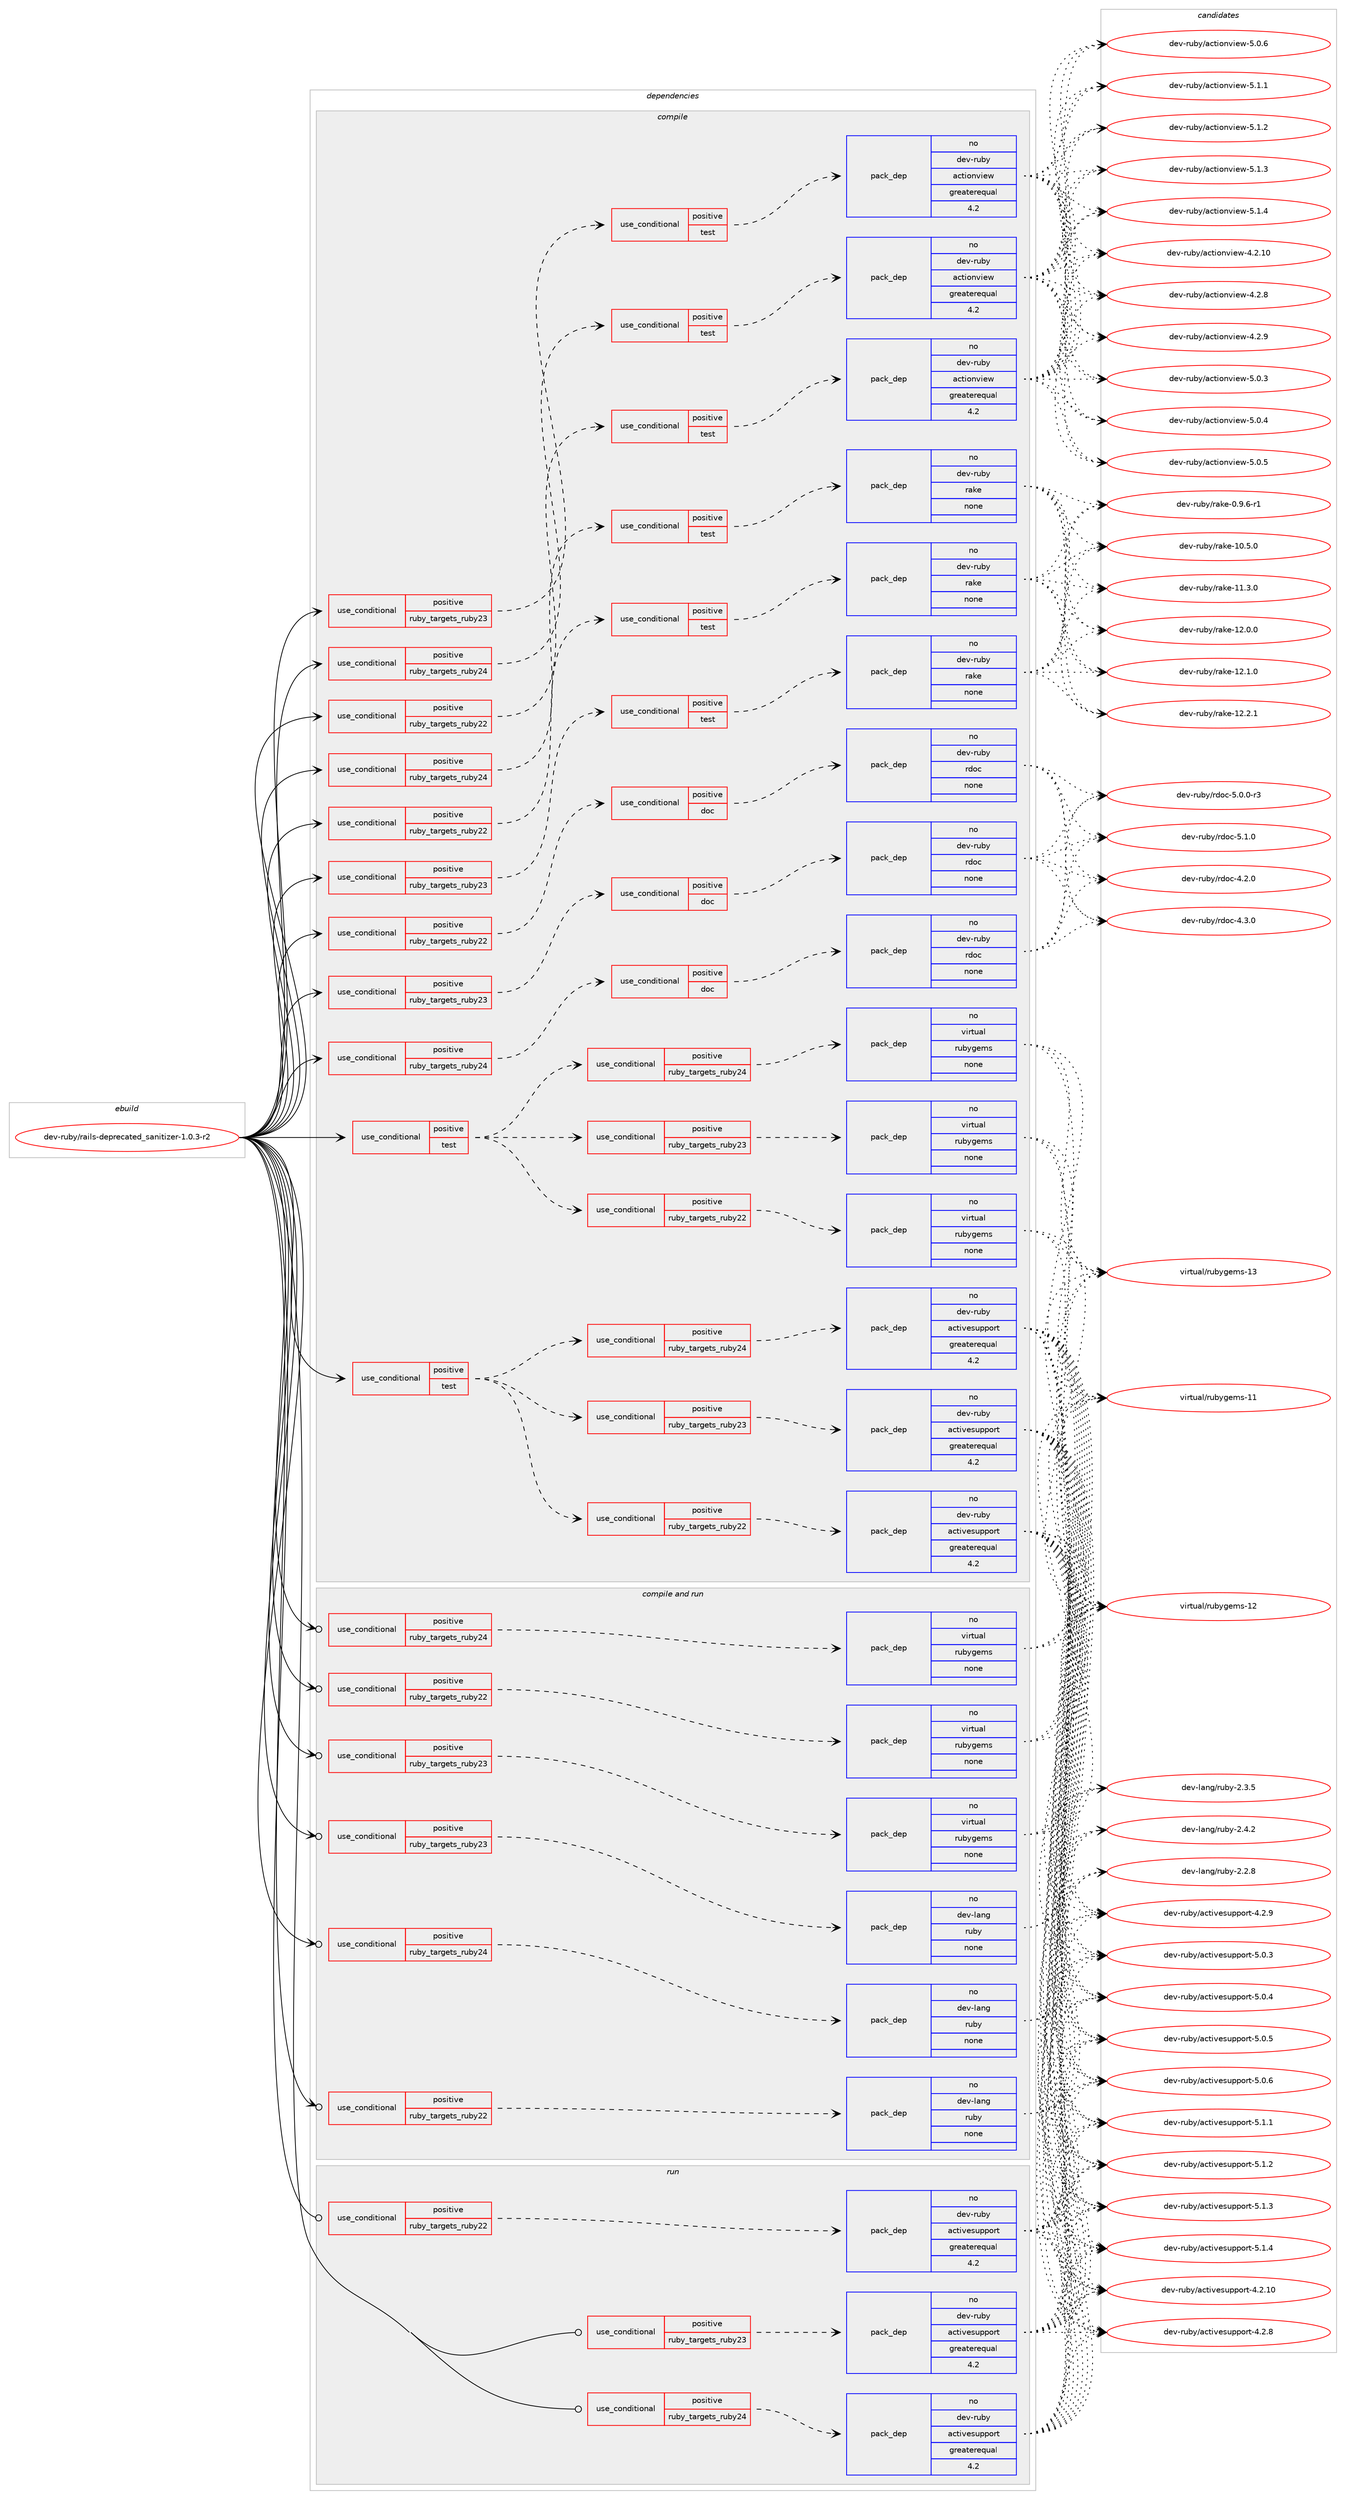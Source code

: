 digraph prolog {

# *************
# Graph options
# *************

newrank=true;
concentrate=true;
compound=true;
graph [rankdir=LR,fontname=Helvetica,fontsize=10,ranksep=1.5];#, ranksep=2.5, nodesep=0.2];
edge  [arrowhead=vee];
node  [fontname=Helvetica,fontsize=10];

# **********
# The ebuild
# **********

subgraph cluster_leftcol {
color=gray;
rank=same;
label=<<i>ebuild</i>>;
id [label="dev-ruby/rails-deprecated_sanitizer-1.0.3-r2", color=red, width=4, href="../dev-ruby/rails-deprecated_sanitizer-1.0.3-r2.svg"];
}

# ****************
# The dependencies
# ****************

subgraph cluster_midcol {
color=gray;
label=<<i>dependencies</i>>;
subgraph cluster_compile {
fillcolor="#eeeeee";
style=filled;
label=<<i>compile</i>>;
subgraph cond66696 {
dependency257841 [label=<<TABLE BORDER="0" CELLBORDER="1" CELLSPACING="0" CELLPADDING="4"><TR><TD ROWSPAN="3" CELLPADDING="10">use_conditional</TD></TR><TR><TD>positive</TD></TR><TR><TD>ruby_targets_ruby22</TD></TR></TABLE>>, shape=none, color=red];
subgraph cond66697 {
dependency257842 [label=<<TABLE BORDER="0" CELLBORDER="1" CELLSPACING="0" CELLPADDING="4"><TR><TD ROWSPAN="3" CELLPADDING="10">use_conditional</TD></TR><TR><TD>positive</TD></TR><TR><TD>doc</TD></TR></TABLE>>, shape=none, color=red];
subgraph pack187031 {
dependency257843 [label=<<TABLE BORDER="0" CELLBORDER="1" CELLSPACING="0" CELLPADDING="4" WIDTH="220"><TR><TD ROWSPAN="6" CELLPADDING="30">pack_dep</TD></TR><TR><TD WIDTH="110">no</TD></TR><TR><TD>dev-ruby</TD></TR><TR><TD>rdoc</TD></TR><TR><TD>none</TD></TR><TR><TD></TD></TR></TABLE>>, shape=none, color=blue];
}
dependency257842:e -> dependency257843:w [weight=20,style="dashed",arrowhead="vee"];
}
dependency257841:e -> dependency257842:w [weight=20,style="dashed",arrowhead="vee"];
}
id:e -> dependency257841:w [weight=20,style="solid",arrowhead="vee"];
subgraph cond66698 {
dependency257844 [label=<<TABLE BORDER="0" CELLBORDER="1" CELLSPACING="0" CELLPADDING="4"><TR><TD ROWSPAN="3" CELLPADDING="10">use_conditional</TD></TR><TR><TD>positive</TD></TR><TR><TD>ruby_targets_ruby22</TD></TR></TABLE>>, shape=none, color=red];
subgraph cond66699 {
dependency257845 [label=<<TABLE BORDER="0" CELLBORDER="1" CELLSPACING="0" CELLPADDING="4"><TR><TD ROWSPAN="3" CELLPADDING="10">use_conditional</TD></TR><TR><TD>positive</TD></TR><TR><TD>test</TD></TR></TABLE>>, shape=none, color=red];
subgraph pack187032 {
dependency257846 [label=<<TABLE BORDER="0" CELLBORDER="1" CELLSPACING="0" CELLPADDING="4" WIDTH="220"><TR><TD ROWSPAN="6" CELLPADDING="30">pack_dep</TD></TR><TR><TD WIDTH="110">no</TD></TR><TR><TD>dev-ruby</TD></TR><TR><TD>actionview</TD></TR><TR><TD>greaterequal</TD></TR><TR><TD>4.2</TD></TR></TABLE>>, shape=none, color=blue];
}
dependency257845:e -> dependency257846:w [weight=20,style="dashed",arrowhead="vee"];
}
dependency257844:e -> dependency257845:w [weight=20,style="dashed",arrowhead="vee"];
}
id:e -> dependency257844:w [weight=20,style="solid",arrowhead="vee"];
subgraph cond66700 {
dependency257847 [label=<<TABLE BORDER="0" CELLBORDER="1" CELLSPACING="0" CELLPADDING="4"><TR><TD ROWSPAN="3" CELLPADDING="10">use_conditional</TD></TR><TR><TD>positive</TD></TR><TR><TD>ruby_targets_ruby22</TD></TR></TABLE>>, shape=none, color=red];
subgraph cond66701 {
dependency257848 [label=<<TABLE BORDER="0" CELLBORDER="1" CELLSPACING="0" CELLPADDING="4"><TR><TD ROWSPAN="3" CELLPADDING="10">use_conditional</TD></TR><TR><TD>positive</TD></TR><TR><TD>test</TD></TR></TABLE>>, shape=none, color=red];
subgraph pack187033 {
dependency257849 [label=<<TABLE BORDER="0" CELLBORDER="1" CELLSPACING="0" CELLPADDING="4" WIDTH="220"><TR><TD ROWSPAN="6" CELLPADDING="30">pack_dep</TD></TR><TR><TD WIDTH="110">no</TD></TR><TR><TD>dev-ruby</TD></TR><TR><TD>rake</TD></TR><TR><TD>none</TD></TR><TR><TD></TD></TR></TABLE>>, shape=none, color=blue];
}
dependency257848:e -> dependency257849:w [weight=20,style="dashed",arrowhead="vee"];
}
dependency257847:e -> dependency257848:w [weight=20,style="dashed",arrowhead="vee"];
}
id:e -> dependency257847:w [weight=20,style="solid",arrowhead="vee"];
subgraph cond66702 {
dependency257850 [label=<<TABLE BORDER="0" CELLBORDER="1" CELLSPACING="0" CELLPADDING="4"><TR><TD ROWSPAN="3" CELLPADDING="10">use_conditional</TD></TR><TR><TD>positive</TD></TR><TR><TD>ruby_targets_ruby23</TD></TR></TABLE>>, shape=none, color=red];
subgraph cond66703 {
dependency257851 [label=<<TABLE BORDER="0" CELLBORDER="1" CELLSPACING="0" CELLPADDING="4"><TR><TD ROWSPAN="3" CELLPADDING="10">use_conditional</TD></TR><TR><TD>positive</TD></TR><TR><TD>doc</TD></TR></TABLE>>, shape=none, color=red];
subgraph pack187034 {
dependency257852 [label=<<TABLE BORDER="0" CELLBORDER="1" CELLSPACING="0" CELLPADDING="4" WIDTH="220"><TR><TD ROWSPAN="6" CELLPADDING="30">pack_dep</TD></TR><TR><TD WIDTH="110">no</TD></TR><TR><TD>dev-ruby</TD></TR><TR><TD>rdoc</TD></TR><TR><TD>none</TD></TR><TR><TD></TD></TR></TABLE>>, shape=none, color=blue];
}
dependency257851:e -> dependency257852:w [weight=20,style="dashed",arrowhead="vee"];
}
dependency257850:e -> dependency257851:w [weight=20,style="dashed",arrowhead="vee"];
}
id:e -> dependency257850:w [weight=20,style="solid",arrowhead="vee"];
subgraph cond66704 {
dependency257853 [label=<<TABLE BORDER="0" CELLBORDER="1" CELLSPACING="0" CELLPADDING="4"><TR><TD ROWSPAN="3" CELLPADDING="10">use_conditional</TD></TR><TR><TD>positive</TD></TR><TR><TD>ruby_targets_ruby23</TD></TR></TABLE>>, shape=none, color=red];
subgraph cond66705 {
dependency257854 [label=<<TABLE BORDER="0" CELLBORDER="1" CELLSPACING="0" CELLPADDING="4"><TR><TD ROWSPAN="3" CELLPADDING="10">use_conditional</TD></TR><TR><TD>positive</TD></TR><TR><TD>test</TD></TR></TABLE>>, shape=none, color=red];
subgraph pack187035 {
dependency257855 [label=<<TABLE BORDER="0" CELLBORDER="1" CELLSPACING="0" CELLPADDING="4" WIDTH="220"><TR><TD ROWSPAN="6" CELLPADDING="30">pack_dep</TD></TR><TR><TD WIDTH="110">no</TD></TR><TR><TD>dev-ruby</TD></TR><TR><TD>actionview</TD></TR><TR><TD>greaterequal</TD></TR><TR><TD>4.2</TD></TR></TABLE>>, shape=none, color=blue];
}
dependency257854:e -> dependency257855:w [weight=20,style="dashed",arrowhead="vee"];
}
dependency257853:e -> dependency257854:w [weight=20,style="dashed",arrowhead="vee"];
}
id:e -> dependency257853:w [weight=20,style="solid",arrowhead="vee"];
subgraph cond66706 {
dependency257856 [label=<<TABLE BORDER="0" CELLBORDER="1" CELLSPACING="0" CELLPADDING="4"><TR><TD ROWSPAN="3" CELLPADDING="10">use_conditional</TD></TR><TR><TD>positive</TD></TR><TR><TD>ruby_targets_ruby23</TD></TR></TABLE>>, shape=none, color=red];
subgraph cond66707 {
dependency257857 [label=<<TABLE BORDER="0" CELLBORDER="1" CELLSPACING="0" CELLPADDING="4"><TR><TD ROWSPAN="3" CELLPADDING="10">use_conditional</TD></TR><TR><TD>positive</TD></TR><TR><TD>test</TD></TR></TABLE>>, shape=none, color=red];
subgraph pack187036 {
dependency257858 [label=<<TABLE BORDER="0" CELLBORDER="1" CELLSPACING="0" CELLPADDING="4" WIDTH="220"><TR><TD ROWSPAN="6" CELLPADDING="30">pack_dep</TD></TR><TR><TD WIDTH="110">no</TD></TR><TR><TD>dev-ruby</TD></TR><TR><TD>rake</TD></TR><TR><TD>none</TD></TR><TR><TD></TD></TR></TABLE>>, shape=none, color=blue];
}
dependency257857:e -> dependency257858:w [weight=20,style="dashed",arrowhead="vee"];
}
dependency257856:e -> dependency257857:w [weight=20,style="dashed",arrowhead="vee"];
}
id:e -> dependency257856:w [weight=20,style="solid",arrowhead="vee"];
subgraph cond66708 {
dependency257859 [label=<<TABLE BORDER="0" CELLBORDER="1" CELLSPACING="0" CELLPADDING="4"><TR><TD ROWSPAN="3" CELLPADDING="10">use_conditional</TD></TR><TR><TD>positive</TD></TR><TR><TD>ruby_targets_ruby24</TD></TR></TABLE>>, shape=none, color=red];
subgraph cond66709 {
dependency257860 [label=<<TABLE BORDER="0" CELLBORDER="1" CELLSPACING="0" CELLPADDING="4"><TR><TD ROWSPAN="3" CELLPADDING="10">use_conditional</TD></TR><TR><TD>positive</TD></TR><TR><TD>doc</TD></TR></TABLE>>, shape=none, color=red];
subgraph pack187037 {
dependency257861 [label=<<TABLE BORDER="0" CELLBORDER="1" CELLSPACING="0" CELLPADDING="4" WIDTH="220"><TR><TD ROWSPAN="6" CELLPADDING="30">pack_dep</TD></TR><TR><TD WIDTH="110">no</TD></TR><TR><TD>dev-ruby</TD></TR><TR><TD>rdoc</TD></TR><TR><TD>none</TD></TR><TR><TD></TD></TR></TABLE>>, shape=none, color=blue];
}
dependency257860:e -> dependency257861:w [weight=20,style="dashed",arrowhead="vee"];
}
dependency257859:e -> dependency257860:w [weight=20,style="dashed",arrowhead="vee"];
}
id:e -> dependency257859:w [weight=20,style="solid",arrowhead="vee"];
subgraph cond66710 {
dependency257862 [label=<<TABLE BORDER="0" CELLBORDER="1" CELLSPACING="0" CELLPADDING="4"><TR><TD ROWSPAN="3" CELLPADDING="10">use_conditional</TD></TR><TR><TD>positive</TD></TR><TR><TD>ruby_targets_ruby24</TD></TR></TABLE>>, shape=none, color=red];
subgraph cond66711 {
dependency257863 [label=<<TABLE BORDER="0" CELLBORDER="1" CELLSPACING="0" CELLPADDING="4"><TR><TD ROWSPAN="3" CELLPADDING="10">use_conditional</TD></TR><TR><TD>positive</TD></TR><TR><TD>test</TD></TR></TABLE>>, shape=none, color=red];
subgraph pack187038 {
dependency257864 [label=<<TABLE BORDER="0" CELLBORDER="1" CELLSPACING="0" CELLPADDING="4" WIDTH="220"><TR><TD ROWSPAN="6" CELLPADDING="30">pack_dep</TD></TR><TR><TD WIDTH="110">no</TD></TR><TR><TD>dev-ruby</TD></TR><TR><TD>actionview</TD></TR><TR><TD>greaterequal</TD></TR><TR><TD>4.2</TD></TR></TABLE>>, shape=none, color=blue];
}
dependency257863:e -> dependency257864:w [weight=20,style="dashed",arrowhead="vee"];
}
dependency257862:e -> dependency257863:w [weight=20,style="dashed",arrowhead="vee"];
}
id:e -> dependency257862:w [weight=20,style="solid",arrowhead="vee"];
subgraph cond66712 {
dependency257865 [label=<<TABLE BORDER="0" CELLBORDER="1" CELLSPACING="0" CELLPADDING="4"><TR><TD ROWSPAN="3" CELLPADDING="10">use_conditional</TD></TR><TR><TD>positive</TD></TR><TR><TD>ruby_targets_ruby24</TD></TR></TABLE>>, shape=none, color=red];
subgraph cond66713 {
dependency257866 [label=<<TABLE BORDER="0" CELLBORDER="1" CELLSPACING="0" CELLPADDING="4"><TR><TD ROWSPAN="3" CELLPADDING="10">use_conditional</TD></TR><TR><TD>positive</TD></TR><TR><TD>test</TD></TR></TABLE>>, shape=none, color=red];
subgraph pack187039 {
dependency257867 [label=<<TABLE BORDER="0" CELLBORDER="1" CELLSPACING="0" CELLPADDING="4" WIDTH="220"><TR><TD ROWSPAN="6" CELLPADDING="30">pack_dep</TD></TR><TR><TD WIDTH="110">no</TD></TR><TR><TD>dev-ruby</TD></TR><TR><TD>rake</TD></TR><TR><TD>none</TD></TR><TR><TD></TD></TR></TABLE>>, shape=none, color=blue];
}
dependency257866:e -> dependency257867:w [weight=20,style="dashed",arrowhead="vee"];
}
dependency257865:e -> dependency257866:w [weight=20,style="dashed",arrowhead="vee"];
}
id:e -> dependency257865:w [weight=20,style="solid",arrowhead="vee"];
subgraph cond66714 {
dependency257868 [label=<<TABLE BORDER="0" CELLBORDER="1" CELLSPACING="0" CELLPADDING="4"><TR><TD ROWSPAN="3" CELLPADDING="10">use_conditional</TD></TR><TR><TD>positive</TD></TR><TR><TD>test</TD></TR></TABLE>>, shape=none, color=red];
subgraph cond66715 {
dependency257869 [label=<<TABLE BORDER="0" CELLBORDER="1" CELLSPACING="0" CELLPADDING="4"><TR><TD ROWSPAN="3" CELLPADDING="10">use_conditional</TD></TR><TR><TD>positive</TD></TR><TR><TD>ruby_targets_ruby22</TD></TR></TABLE>>, shape=none, color=red];
subgraph pack187040 {
dependency257870 [label=<<TABLE BORDER="0" CELLBORDER="1" CELLSPACING="0" CELLPADDING="4" WIDTH="220"><TR><TD ROWSPAN="6" CELLPADDING="30">pack_dep</TD></TR><TR><TD WIDTH="110">no</TD></TR><TR><TD>dev-ruby</TD></TR><TR><TD>activesupport</TD></TR><TR><TD>greaterequal</TD></TR><TR><TD>4.2</TD></TR></TABLE>>, shape=none, color=blue];
}
dependency257869:e -> dependency257870:w [weight=20,style="dashed",arrowhead="vee"];
}
dependency257868:e -> dependency257869:w [weight=20,style="dashed",arrowhead="vee"];
subgraph cond66716 {
dependency257871 [label=<<TABLE BORDER="0" CELLBORDER="1" CELLSPACING="0" CELLPADDING="4"><TR><TD ROWSPAN="3" CELLPADDING="10">use_conditional</TD></TR><TR><TD>positive</TD></TR><TR><TD>ruby_targets_ruby23</TD></TR></TABLE>>, shape=none, color=red];
subgraph pack187041 {
dependency257872 [label=<<TABLE BORDER="0" CELLBORDER="1" CELLSPACING="0" CELLPADDING="4" WIDTH="220"><TR><TD ROWSPAN="6" CELLPADDING="30">pack_dep</TD></TR><TR><TD WIDTH="110">no</TD></TR><TR><TD>dev-ruby</TD></TR><TR><TD>activesupport</TD></TR><TR><TD>greaterequal</TD></TR><TR><TD>4.2</TD></TR></TABLE>>, shape=none, color=blue];
}
dependency257871:e -> dependency257872:w [weight=20,style="dashed",arrowhead="vee"];
}
dependency257868:e -> dependency257871:w [weight=20,style="dashed",arrowhead="vee"];
subgraph cond66717 {
dependency257873 [label=<<TABLE BORDER="0" CELLBORDER="1" CELLSPACING="0" CELLPADDING="4"><TR><TD ROWSPAN="3" CELLPADDING="10">use_conditional</TD></TR><TR><TD>positive</TD></TR><TR><TD>ruby_targets_ruby24</TD></TR></TABLE>>, shape=none, color=red];
subgraph pack187042 {
dependency257874 [label=<<TABLE BORDER="0" CELLBORDER="1" CELLSPACING="0" CELLPADDING="4" WIDTH="220"><TR><TD ROWSPAN="6" CELLPADDING="30">pack_dep</TD></TR><TR><TD WIDTH="110">no</TD></TR><TR><TD>dev-ruby</TD></TR><TR><TD>activesupport</TD></TR><TR><TD>greaterequal</TD></TR><TR><TD>4.2</TD></TR></TABLE>>, shape=none, color=blue];
}
dependency257873:e -> dependency257874:w [weight=20,style="dashed",arrowhead="vee"];
}
dependency257868:e -> dependency257873:w [weight=20,style="dashed",arrowhead="vee"];
}
id:e -> dependency257868:w [weight=20,style="solid",arrowhead="vee"];
subgraph cond66718 {
dependency257875 [label=<<TABLE BORDER="0" CELLBORDER="1" CELLSPACING="0" CELLPADDING="4"><TR><TD ROWSPAN="3" CELLPADDING="10">use_conditional</TD></TR><TR><TD>positive</TD></TR><TR><TD>test</TD></TR></TABLE>>, shape=none, color=red];
subgraph cond66719 {
dependency257876 [label=<<TABLE BORDER="0" CELLBORDER="1" CELLSPACING="0" CELLPADDING="4"><TR><TD ROWSPAN="3" CELLPADDING="10">use_conditional</TD></TR><TR><TD>positive</TD></TR><TR><TD>ruby_targets_ruby22</TD></TR></TABLE>>, shape=none, color=red];
subgraph pack187043 {
dependency257877 [label=<<TABLE BORDER="0" CELLBORDER="1" CELLSPACING="0" CELLPADDING="4" WIDTH="220"><TR><TD ROWSPAN="6" CELLPADDING="30">pack_dep</TD></TR><TR><TD WIDTH="110">no</TD></TR><TR><TD>virtual</TD></TR><TR><TD>rubygems</TD></TR><TR><TD>none</TD></TR><TR><TD></TD></TR></TABLE>>, shape=none, color=blue];
}
dependency257876:e -> dependency257877:w [weight=20,style="dashed",arrowhead="vee"];
}
dependency257875:e -> dependency257876:w [weight=20,style="dashed",arrowhead="vee"];
subgraph cond66720 {
dependency257878 [label=<<TABLE BORDER="0" CELLBORDER="1" CELLSPACING="0" CELLPADDING="4"><TR><TD ROWSPAN="3" CELLPADDING="10">use_conditional</TD></TR><TR><TD>positive</TD></TR><TR><TD>ruby_targets_ruby23</TD></TR></TABLE>>, shape=none, color=red];
subgraph pack187044 {
dependency257879 [label=<<TABLE BORDER="0" CELLBORDER="1" CELLSPACING="0" CELLPADDING="4" WIDTH="220"><TR><TD ROWSPAN="6" CELLPADDING="30">pack_dep</TD></TR><TR><TD WIDTH="110">no</TD></TR><TR><TD>virtual</TD></TR><TR><TD>rubygems</TD></TR><TR><TD>none</TD></TR><TR><TD></TD></TR></TABLE>>, shape=none, color=blue];
}
dependency257878:e -> dependency257879:w [weight=20,style="dashed",arrowhead="vee"];
}
dependency257875:e -> dependency257878:w [weight=20,style="dashed",arrowhead="vee"];
subgraph cond66721 {
dependency257880 [label=<<TABLE BORDER="0" CELLBORDER="1" CELLSPACING="0" CELLPADDING="4"><TR><TD ROWSPAN="3" CELLPADDING="10">use_conditional</TD></TR><TR><TD>positive</TD></TR><TR><TD>ruby_targets_ruby24</TD></TR></TABLE>>, shape=none, color=red];
subgraph pack187045 {
dependency257881 [label=<<TABLE BORDER="0" CELLBORDER="1" CELLSPACING="0" CELLPADDING="4" WIDTH="220"><TR><TD ROWSPAN="6" CELLPADDING="30">pack_dep</TD></TR><TR><TD WIDTH="110">no</TD></TR><TR><TD>virtual</TD></TR><TR><TD>rubygems</TD></TR><TR><TD>none</TD></TR><TR><TD></TD></TR></TABLE>>, shape=none, color=blue];
}
dependency257880:e -> dependency257881:w [weight=20,style="dashed",arrowhead="vee"];
}
dependency257875:e -> dependency257880:w [weight=20,style="dashed",arrowhead="vee"];
}
id:e -> dependency257875:w [weight=20,style="solid",arrowhead="vee"];
}
subgraph cluster_compileandrun {
fillcolor="#eeeeee";
style=filled;
label=<<i>compile and run</i>>;
subgraph cond66722 {
dependency257882 [label=<<TABLE BORDER="0" CELLBORDER="1" CELLSPACING="0" CELLPADDING="4"><TR><TD ROWSPAN="3" CELLPADDING="10">use_conditional</TD></TR><TR><TD>positive</TD></TR><TR><TD>ruby_targets_ruby22</TD></TR></TABLE>>, shape=none, color=red];
subgraph pack187046 {
dependency257883 [label=<<TABLE BORDER="0" CELLBORDER="1" CELLSPACING="0" CELLPADDING="4" WIDTH="220"><TR><TD ROWSPAN="6" CELLPADDING="30">pack_dep</TD></TR><TR><TD WIDTH="110">no</TD></TR><TR><TD>dev-lang</TD></TR><TR><TD>ruby</TD></TR><TR><TD>none</TD></TR><TR><TD></TD></TR></TABLE>>, shape=none, color=blue];
}
dependency257882:e -> dependency257883:w [weight=20,style="dashed",arrowhead="vee"];
}
id:e -> dependency257882:w [weight=20,style="solid",arrowhead="odotvee"];
subgraph cond66723 {
dependency257884 [label=<<TABLE BORDER="0" CELLBORDER="1" CELLSPACING="0" CELLPADDING="4"><TR><TD ROWSPAN="3" CELLPADDING="10">use_conditional</TD></TR><TR><TD>positive</TD></TR><TR><TD>ruby_targets_ruby22</TD></TR></TABLE>>, shape=none, color=red];
subgraph pack187047 {
dependency257885 [label=<<TABLE BORDER="0" CELLBORDER="1" CELLSPACING="0" CELLPADDING="4" WIDTH="220"><TR><TD ROWSPAN="6" CELLPADDING="30">pack_dep</TD></TR><TR><TD WIDTH="110">no</TD></TR><TR><TD>virtual</TD></TR><TR><TD>rubygems</TD></TR><TR><TD>none</TD></TR><TR><TD></TD></TR></TABLE>>, shape=none, color=blue];
}
dependency257884:e -> dependency257885:w [weight=20,style="dashed",arrowhead="vee"];
}
id:e -> dependency257884:w [weight=20,style="solid",arrowhead="odotvee"];
subgraph cond66724 {
dependency257886 [label=<<TABLE BORDER="0" CELLBORDER="1" CELLSPACING="0" CELLPADDING="4"><TR><TD ROWSPAN="3" CELLPADDING="10">use_conditional</TD></TR><TR><TD>positive</TD></TR><TR><TD>ruby_targets_ruby23</TD></TR></TABLE>>, shape=none, color=red];
subgraph pack187048 {
dependency257887 [label=<<TABLE BORDER="0" CELLBORDER="1" CELLSPACING="0" CELLPADDING="4" WIDTH="220"><TR><TD ROWSPAN="6" CELLPADDING="30">pack_dep</TD></TR><TR><TD WIDTH="110">no</TD></TR><TR><TD>dev-lang</TD></TR><TR><TD>ruby</TD></TR><TR><TD>none</TD></TR><TR><TD></TD></TR></TABLE>>, shape=none, color=blue];
}
dependency257886:e -> dependency257887:w [weight=20,style="dashed",arrowhead="vee"];
}
id:e -> dependency257886:w [weight=20,style="solid",arrowhead="odotvee"];
subgraph cond66725 {
dependency257888 [label=<<TABLE BORDER="0" CELLBORDER="1" CELLSPACING="0" CELLPADDING="4"><TR><TD ROWSPAN="3" CELLPADDING="10">use_conditional</TD></TR><TR><TD>positive</TD></TR><TR><TD>ruby_targets_ruby23</TD></TR></TABLE>>, shape=none, color=red];
subgraph pack187049 {
dependency257889 [label=<<TABLE BORDER="0" CELLBORDER="1" CELLSPACING="0" CELLPADDING="4" WIDTH="220"><TR><TD ROWSPAN="6" CELLPADDING="30">pack_dep</TD></TR><TR><TD WIDTH="110">no</TD></TR><TR><TD>virtual</TD></TR><TR><TD>rubygems</TD></TR><TR><TD>none</TD></TR><TR><TD></TD></TR></TABLE>>, shape=none, color=blue];
}
dependency257888:e -> dependency257889:w [weight=20,style="dashed",arrowhead="vee"];
}
id:e -> dependency257888:w [weight=20,style="solid",arrowhead="odotvee"];
subgraph cond66726 {
dependency257890 [label=<<TABLE BORDER="0" CELLBORDER="1" CELLSPACING="0" CELLPADDING="4"><TR><TD ROWSPAN="3" CELLPADDING="10">use_conditional</TD></TR><TR><TD>positive</TD></TR><TR><TD>ruby_targets_ruby24</TD></TR></TABLE>>, shape=none, color=red];
subgraph pack187050 {
dependency257891 [label=<<TABLE BORDER="0" CELLBORDER="1" CELLSPACING="0" CELLPADDING="4" WIDTH="220"><TR><TD ROWSPAN="6" CELLPADDING="30">pack_dep</TD></TR><TR><TD WIDTH="110">no</TD></TR><TR><TD>dev-lang</TD></TR><TR><TD>ruby</TD></TR><TR><TD>none</TD></TR><TR><TD></TD></TR></TABLE>>, shape=none, color=blue];
}
dependency257890:e -> dependency257891:w [weight=20,style="dashed",arrowhead="vee"];
}
id:e -> dependency257890:w [weight=20,style="solid",arrowhead="odotvee"];
subgraph cond66727 {
dependency257892 [label=<<TABLE BORDER="0" CELLBORDER="1" CELLSPACING="0" CELLPADDING="4"><TR><TD ROWSPAN="3" CELLPADDING="10">use_conditional</TD></TR><TR><TD>positive</TD></TR><TR><TD>ruby_targets_ruby24</TD></TR></TABLE>>, shape=none, color=red];
subgraph pack187051 {
dependency257893 [label=<<TABLE BORDER="0" CELLBORDER="1" CELLSPACING="0" CELLPADDING="4" WIDTH="220"><TR><TD ROWSPAN="6" CELLPADDING="30">pack_dep</TD></TR><TR><TD WIDTH="110">no</TD></TR><TR><TD>virtual</TD></TR><TR><TD>rubygems</TD></TR><TR><TD>none</TD></TR><TR><TD></TD></TR></TABLE>>, shape=none, color=blue];
}
dependency257892:e -> dependency257893:w [weight=20,style="dashed",arrowhead="vee"];
}
id:e -> dependency257892:w [weight=20,style="solid",arrowhead="odotvee"];
}
subgraph cluster_run {
fillcolor="#eeeeee";
style=filled;
label=<<i>run</i>>;
subgraph cond66728 {
dependency257894 [label=<<TABLE BORDER="0" CELLBORDER="1" CELLSPACING="0" CELLPADDING="4"><TR><TD ROWSPAN="3" CELLPADDING="10">use_conditional</TD></TR><TR><TD>positive</TD></TR><TR><TD>ruby_targets_ruby22</TD></TR></TABLE>>, shape=none, color=red];
subgraph pack187052 {
dependency257895 [label=<<TABLE BORDER="0" CELLBORDER="1" CELLSPACING="0" CELLPADDING="4" WIDTH="220"><TR><TD ROWSPAN="6" CELLPADDING="30">pack_dep</TD></TR><TR><TD WIDTH="110">no</TD></TR><TR><TD>dev-ruby</TD></TR><TR><TD>activesupport</TD></TR><TR><TD>greaterequal</TD></TR><TR><TD>4.2</TD></TR></TABLE>>, shape=none, color=blue];
}
dependency257894:e -> dependency257895:w [weight=20,style="dashed",arrowhead="vee"];
}
id:e -> dependency257894:w [weight=20,style="solid",arrowhead="odot"];
subgraph cond66729 {
dependency257896 [label=<<TABLE BORDER="0" CELLBORDER="1" CELLSPACING="0" CELLPADDING="4"><TR><TD ROWSPAN="3" CELLPADDING="10">use_conditional</TD></TR><TR><TD>positive</TD></TR><TR><TD>ruby_targets_ruby23</TD></TR></TABLE>>, shape=none, color=red];
subgraph pack187053 {
dependency257897 [label=<<TABLE BORDER="0" CELLBORDER="1" CELLSPACING="0" CELLPADDING="4" WIDTH="220"><TR><TD ROWSPAN="6" CELLPADDING="30">pack_dep</TD></TR><TR><TD WIDTH="110">no</TD></TR><TR><TD>dev-ruby</TD></TR><TR><TD>activesupport</TD></TR><TR><TD>greaterequal</TD></TR><TR><TD>4.2</TD></TR></TABLE>>, shape=none, color=blue];
}
dependency257896:e -> dependency257897:w [weight=20,style="dashed",arrowhead="vee"];
}
id:e -> dependency257896:w [weight=20,style="solid",arrowhead="odot"];
subgraph cond66730 {
dependency257898 [label=<<TABLE BORDER="0" CELLBORDER="1" CELLSPACING="0" CELLPADDING="4"><TR><TD ROWSPAN="3" CELLPADDING="10">use_conditional</TD></TR><TR><TD>positive</TD></TR><TR><TD>ruby_targets_ruby24</TD></TR></TABLE>>, shape=none, color=red];
subgraph pack187054 {
dependency257899 [label=<<TABLE BORDER="0" CELLBORDER="1" CELLSPACING="0" CELLPADDING="4" WIDTH="220"><TR><TD ROWSPAN="6" CELLPADDING="30">pack_dep</TD></TR><TR><TD WIDTH="110">no</TD></TR><TR><TD>dev-ruby</TD></TR><TR><TD>activesupport</TD></TR><TR><TD>greaterequal</TD></TR><TR><TD>4.2</TD></TR></TABLE>>, shape=none, color=blue];
}
dependency257898:e -> dependency257899:w [weight=20,style="dashed",arrowhead="vee"];
}
id:e -> dependency257898:w [weight=20,style="solid",arrowhead="odot"];
}
}

# **************
# The candidates
# **************

subgraph cluster_choices {
rank=same;
color=gray;
label=<<i>candidates</i>>;

subgraph choice187031 {
color=black;
nodesep=1;
choice10010111845114117981214711410011199455246504648 [label="dev-ruby/rdoc-4.2.0", color=red, width=4,href="../dev-ruby/rdoc-4.2.0.svg"];
choice10010111845114117981214711410011199455246514648 [label="dev-ruby/rdoc-4.3.0", color=red, width=4,href="../dev-ruby/rdoc-4.3.0.svg"];
choice100101118451141179812147114100111994553464846484511451 [label="dev-ruby/rdoc-5.0.0-r3", color=red, width=4,href="../dev-ruby/rdoc-5.0.0-r3.svg"];
choice10010111845114117981214711410011199455346494648 [label="dev-ruby/rdoc-5.1.0", color=red, width=4,href="../dev-ruby/rdoc-5.1.0.svg"];
dependency257843:e -> choice10010111845114117981214711410011199455246504648:w [style=dotted,weight="100"];
dependency257843:e -> choice10010111845114117981214711410011199455246514648:w [style=dotted,weight="100"];
dependency257843:e -> choice100101118451141179812147114100111994553464846484511451:w [style=dotted,weight="100"];
dependency257843:e -> choice10010111845114117981214711410011199455346494648:w [style=dotted,weight="100"];
}
subgraph choice187032 {
color=black;
nodesep=1;
choice100101118451141179812147979911610511111011810510111945524650464948 [label="dev-ruby/actionview-4.2.10", color=red, width=4,href="../dev-ruby/actionview-4.2.10.svg"];
choice1001011184511411798121479799116105111110118105101119455246504656 [label="dev-ruby/actionview-4.2.8", color=red, width=4,href="../dev-ruby/actionview-4.2.8.svg"];
choice1001011184511411798121479799116105111110118105101119455246504657 [label="dev-ruby/actionview-4.2.9", color=red, width=4,href="../dev-ruby/actionview-4.2.9.svg"];
choice1001011184511411798121479799116105111110118105101119455346484651 [label="dev-ruby/actionview-5.0.3", color=red, width=4,href="../dev-ruby/actionview-5.0.3.svg"];
choice1001011184511411798121479799116105111110118105101119455346484652 [label="dev-ruby/actionview-5.0.4", color=red, width=4,href="../dev-ruby/actionview-5.0.4.svg"];
choice1001011184511411798121479799116105111110118105101119455346484653 [label="dev-ruby/actionview-5.0.5", color=red, width=4,href="../dev-ruby/actionview-5.0.5.svg"];
choice1001011184511411798121479799116105111110118105101119455346484654 [label="dev-ruby/actionview-5.0.6", color=red, width=4,href="../dev-ruby/actionview-5.0.6.svg"];
choice1001011184511411798121479799116105111110118105101119455346494649 [label="dev-ruby/actionview-5.1.1", color=red, width=4,href="../dev-ruby/actionview-5.1.1.svg"];
choice1001011184511411798121479799116105111110118105101119455346494650 [label="dev-ruby/actionview-5.1.2", color=red, width=4,href="../dev-ruby/actionview-5.1.2.svg"];
choice1001011184511411798121479799116105111110118105101119455346494651 [label="dev-ruby/actionview-5.1.3", color=red, width=4,href="../dev-ruby/actionview-5.1.3.svg"];
choice1001011184511411798121479799116105111110118105101119455346494652 [label="dev-ruby/actionview-5.1.4", color=red, width=4,href="../dev-ruby/actionview-5.1.4.svg"];
dependency257846:e -> choice100101118451141179812147979911610511111011810510111945524650464948:w [style=dotted,weight="100"];
dependency257846:e -> choice1001011184511411798121479799116105111110118105101119455246504656:w [style=dotted,weight="100"];
dependency257846:e -> choice1001011184511411798121479799116105111110118105101119455246504657:w [style=dotted,weight="100"];
dependency257846:e -> choice1001011184511411798121479799116105111110118105101119455346484651:w [style=dotted,weight="100"];
dependency257846:e -> choice1001011184511411798121479799116105111110118105101119455346484652:w [style=dotted,weight="100"];
dependency257846:e -> choice1001011184511411798121479799116105111110118105101119455346484653:w [style=dotted,weight="100"];
dependency257846:e -> choice1001011184511411798121479799116105111110118105101119455346484654:w [style=dotted,weight="100"];
dependency257846:e -> choice1001011184511411798121479799116105111110118105101119455346494649:w [style=dotted,weight="100"];
dependency257846:e -> choice1001011184511411798121479799116105111110118105101119455346494650:w [style=dotted,weight="100"];
dependency257846:e -> choice1001011184511411798121479799116105111110118105101119455346494651:w [style=dotted,weight="100"];
dependency257846:e -> choice1001011184511411798121479799116105111110118105101119455346494652:w [style=dotted,weight="100"];
}
subgraph choice187033 {
color=black;
nodesep=1;
choice100101118451141179812147114971071014548465746544511449 [label="dev-ruby/rake-0.9.6-r1", color=red, width=4,href="../dev-ruby/rake-0.9.6-r1.svg"];
choice1001011184511411798121471149710710145494846534648 [label="dev-ruby/rake-10.5.0", color=red, width=4,href="../dev-ruby/rake-10.5.0.svg"];
choice1001011184511411798121471149710710145494946514648 [label="dev-ruby/rake-11.3.0", color=red, width=4,href="../dev-ruby/rake-11.3.0.svg"];
choice1001011184511411798121471149710710145495046484648 [label="dev-ruby/rake-12.0.0", color=red, width=4,href="../dev-ruby/rake-12.0.0.svg"];
choice1001011184511411798121471149710710145495046494648 [label="dev-ruby/rake-12.1.0", color=red, width=4,href="../dev-ruby/rake-12.1.0.svg"];
choice1001011184511411798121471149710710145495046504649 [label="dev-ruby/rake-12.2.1", color=red, width=4,href="../dev-ruby/rake-12.2.1.svg"];
dependency257849:e -> choice100101118451141179812147114971071014548465746544511449:w [style=dotted,weight="100"];
dependency257849:e -> choice1001011184511411798121471149710710145494846534648:w [style=dotted,weight="100"];
dependency257849:e -> choice1001011184511411798121471149710710145494946514648:w [style=dotted,weight="100"];
dependency257849:e -> choice1001011184511411798121471149710710145495046484648:w [style=dotted,weight="100"];
dependency257849:e -> choice1001011184511411798121471149710710145495046494648:w [style=dotted,weight="100"];
dependency257849:e -> choice1001011184511411798121471149710710145495046504649:w [style=dotted,weight="100"];
}
subgraph choice187034 {
color=black;
nodesep=1;
choice10010111845114117981214711410011199455246504648 [label="dev-ruby/rdoc-4.2.0", color=red, width=4,href="../dev-ruby/rdoc-4.2.0.svg"];
choice10010111845114117981214711410011199455246514648 [label="dev-ruby/rdoc-4.3.0", color=red, width=4,href="../dev-ruby/rdoc-4.3.0.svg"];
choice100101118451141179812147114100111994553464846484511451 [label="dev-ruby/rdoc-5.0.0-r3", color=red, width=4,href="../dev-ruby/rdoc-5.0.0-r3.svg"];
choice10010111845114117981214711410011199455346494648 [label="dev-ruby/rdoc-5.1.0", color=red, width=4,href="../dev-ruby/rdoc-5.1.0.svg"];
dependency257852:e -> choice10010111845114117981214711410011199455246504648:w [style=dotted,weight="100"];
dependency257852:e -> choice10010111845114117981214711410011199455246514648:w [style=dotted,weight="100"];
dependency257852:e -> choice100101118451141179812147114100111994553464846484511451:w [style=dotted,weight="100"];
dependency257852:e -> choice10010111845114117981214711410011199455346494648:w [style=dotted,weight="100"];
}
subgraph choice187035 {
color=black;
nodesep=1;
choice100101118451141179812147979911610511111011810510111945524650464948 [label="dev-ruby/actionview-4.2.10", color=red, width=4,href="../dev-ruby/actionview-4.2.10.svg"];
choice1001011184511411798121479799116105111110118105101119455246504656 [label="dev-ruby/actionview-4.2.8", color=red, width=4,href="../dev-ruby/actionview-4.2.8.svg"];
choice1001011184511411798121479799116105111110118105101119455246504657 [label="dev-ruby/actionview-4.2.9", color=red, width=4,href="../dev-ruby/actionview-4.2.9.svg"];
choice1001011184511411798121479799116105111110118105101119455346484651 [label="dev-ruby/actionview-5.0.3", color=red, width=4,href="../dev-ruby/actionview-5.0.3.svg"];
choice1001011184511411798121479799116105111110118105101119455346484652 [label="dev-ruby/actionview-5.0.4", color=red, width=4,href="../dev-ruby/actionview-5.0.4.svg"];
choice1001011184511411798121479799116105111110118105101119455346484653 [label="dev-ruby/actionview-5.0.5", color=red, width=4,href="../dev-ruby/actionview-5.0.5.svg"];
choice1001011184511411798121479799116105111110118105101119455346484654 [label="dev-ruby/actionview-5.0.6", color=red, width=4,href="../dev-ruby/actionview-5.0.6.svg"];
choice1001011184511411798121479799116105111110118105101119455346494649 [label="dev-ruby/actionview-5.1.1", color=red, width=4,href="../dev-ruby/actionview-5.1.1.svg"];
choice1001011184511411798121479799116105111110118105101119455346494650 [label="dev-ruby/actionview-5.1.2", color=red, width=4,href="../dev-ruby/actionview-5.1.2.svg"];
choice1001011184511411798121479799116105111110118105101119455346494651 [label="dev-ruby/actionview-5.1.3", color=red, width=4,href="../dev-ruby/actionview-5.1.3.svg"];
choice1001011184511411798121479799116105111110118105101119455346494652 [label="dev-ruby/actionview-5.1.4", color=red, width=4,href="../dev-ruby/actionview-5.1.4.svg"];
dependency257855:e -> choice100101118451141179812147979911610511111011810510111945524650464948:w [style=dotted,weight="100"];
dependency257855:e -> choice1001011184511411798121479799116105111110118105101119455246504656:w [style=dotted,weight="100"];
dependency257855:e -> choice1001011184511411798121479799116105111110118105101119455246504657:w [style=dotted,weight="100"];
dependency257855:e -> choice1001011184511411798121479799116105111110118105101119455346484651:w [style=dotted,weight="100"];
dependency257855:e -> choice1001011184511411798121479799116105111110118105101119455346484652:w [style=dotted,weight="100"];
dependency257855:e -> choice1001011184511411798121479799116105111110118105101119455346484653:w [style=dotted,weight="100"];
dependency257855:e -> choice1001011184511411798121479799116105111110118105101119455346484654:w [style=dotted,weight="100"];
dependency257855:e -> choice1001011184511411798121479799116105111110118105101119455346494649:w [style=dotted,weight="100"];
dependency257855:e -> choice1001011184511411798121479799116105111110118105101119455346494650:w [style=dotted,weight="100"];
dependency257855:e -> choice1001011184511411798121479799116105111110118105101119455346494651:w [style=dotted,weight="100"];
dependency257855:e -> choice1001011184511411798121479799116105111110118105101119455346494652:w [style=dotted,weight="100"];
}
subgraph choice187036 {
color=black;
nodesep=1;
choice100101118451141179812147114971071014548465746544511449 [label="dev-ruby/rake-0.9.6-r1", color=red, width=4,href="../dev-ruby/rake-0.9.6-r1.svg"];
choice1001011184511411798121471149710710145494846534648 [label="dev-ruby/rake-10.5.0", color=red, width=4,href="../dev-ruby/rake-10.5.0.svg"];
choice1001011184511411798121471149710710145494946514648 [label="dev-ruby/rake-11.3.0", color=red, width=4,href="../dev-ruby/rake-11.3.0.svg"];
choice1001011184511411798121471149710710145495046484648 [label="dev-ruby/rake-12.0.0", color=red, width=4,href="../dev-ruby/rake-12.0.0.svg"];
choice1001011184511411798121471149710710145495046494648 [label="dev-ruby/rake-12.1.0", color=red, width=4,href="../dev-ruby/rake-12.1.0.svg"];
choice1001011184511411798121471149710710145495046504649 [label="dev-ruby/rake-12.2.1", color=red, width=4,href="../dev-ruby/rake-12.2.1.svg"];
dependency257858:e -> choice100101118451141179812147114971071014548465746544511449:w [style=dotted,weight="100"];
dependency257858:e -> choice1001011184511411798121471149710710145494846534648:w [style=dotted,weight="100"];
dependency257858:e -> choice1001011184511411798121471149710710145494946514648:w [style=dotted,weight="100"];
dependency257858:e -> choice1001011184511411798121471149710710145495046484648:w [style=dotted,weight="100"];
dependency257858:e -> choice1001011184511411798121471149710710145495046494648:w [style=dotted,weight="100"];
dependency257858:e -> choice1001011184511411798121471149710710145495046504649:w [style=dotted,weight="100"];
}
subgraph choice187037 {
color=black;
nodesep=1;
choice10010111845114117981214711410011199455246504648 [label="dev-ruby/rdoc-4.2.0", color=red, width=4,href="../dev-ruby/rdoc-4.2.0.svg"];
choice10010111845114117981214711410011199455246514648 [label="dev-ruby/rdoc-4.3.0", color=red, width=4,href="../dev-ruby/rdoc-4.3.0.svg"];
choice100101118451141179812147114100111994553464846484511451 [label="dev-ruby/rdoc-5.0.0-r3", color=red, width=4,href="../dev-ruby/rdoc-5.0.0-r3.svg"];
choice10010111845114117981214711410011199455346494648 [label="dev-ruby/rdoc-5.1.0", color=red, width=4,href="../dev-ruby/rdoc-5.1.0.svg"];
dependency257861:e -> choice10010111845114117981214711410011199455246504648:w [style=dotted,weight="100"];
dependency257861:e -> choice10010111845114117981214711410011199455246514648:w [style=dotted,weight="100"];
dependency257861:e -> choice100101118451141179812147114100111994553464846484511451:w [style=dotted,weight="100"];
dependency257861:e -> choice10010111845114117981214711410011199455346494648:w [style=dotted,weight="100"];
}
subgraph choice187038 {
color=black;
nodesep=1;
choice100101118451141179812147979911610511111011810510111945524650464948 [label="dev-ruby/actionview-4.2.10", color=red, width=4,href="../dev-ruby/actionview-4.2.10.svg"];
choice1001011184511411798121479799116105111110118105101119455246504656 [label="dev-ruby/actionview-4.2.8", color=red, width=4,href="../dev-ruby/actionview-4.2.8.svg"];
choice1001011184511411798121479799116105111110118105101119455246504657 [label="dev-ruby/actionview-4.2.9", color=red, width=4,href="../dev-ruby/actionview-4.2.9.svg"];
choice1001011184511411798121479799116105111110118105101119455346484651 [label="dev-ruby/actionview-5.0.3", color=red, width=4,href="../dev-ruby/actionview-5.0.3.svg"];
choice1001011184511411798121479799116105111110118105101119455346484652 [label="dev-ruby/actionview-5.0.4", color=red, width=4,href="../dev-ruby/actionview-5.0.4.svg"];
choice1001011184511411798121479799116105111110118105101119455346484653 [label="dev-ruby/actionview-5.0.5", color=red, width=4,href="../dev-ruby/actionview-5.0.5.svg"];
choice1001011184511411798121479799116105111110118105101119455346484654 [label="dev-ruby/actionview-5.0.6", color=red, width=4,href="../dev-ruby/actionview-5.0.6.svg"];
choice1001011184511411798121479799116105111110118105101119455346494649 [label="dev-ruby/actionview-5.1.1", color=red, width=4,href="../dev-ruby/actionview-5.1.1.svg"];
choice1001011184511411798121479799116105111110118105101119455346494650 [label="dev-ruby/actionview-5.1.2", color=red, width=4,href="../dev-ruby/actionview-5.1.2.svg"];
choice1001011184511411798121479799116105111110118105101119455346494651 [label="dev-ruby/actionview-5.1.3", color=red, width=4,href="../dev-ruby/actionview-5.1.3.svg"];
choice1001011184511411798121479799116105111110118105101119455346494652 [label="dev-ruby/actionview-5.1.4", color=red, width=4,href="../dev-ruby/actionview-5.1.4.svg"];
dependency257864:e -> choice100101118451141179812147979911610511111011810510111945524650464948:w [style=dotted,weight="100"];
dependency257864:e -> choice1001011184511411798121479799116105111110118105101119455246504656:w [style=dotted,weight="100"];
dependency257864:e -> choice1001011184511411798121479799116105111110118105101119455246504657:w [style=dotted,weight="100"];
dependency257864:e -> choice1001011184511411798121479799116105111110118105101119455346484651:w [style=dotted,weight="100"];
dependency257864:e -> choice1001011184511411798121479799116105111110118105101119455346484652:w [style=dotted,weight="100"];
dependency257864:e -> choice1001011184511411798121479799116105111110118105101119455346484653:w [style=dotted,weight="100"];
dependency257864:e -> choice1001011184511411798121479799116105111110118105101119455346484654:w [style=dotted,weight="100"];
dependency257864:e -> choice1001011184511411798121479799116105111110118105101119455346494649:w [style=dotted,weight="100"];
dependency257864:e -> choice1001011184511411798121479799116105111110118105101119455346494650:w [style=dotted,weight="100"];
dependency257864:e -> choice1001011184511411798121479799116105111110118105101119455346494651:w [style=dotted,weight="100"];
dependency257864:e -> choice1001011184511411798121479799116105111110118105101119455346494652:w [style=dotted,weight="100"];
}
subgraph choice187039 {
color=black;
nodesep=1;
choice100101118451141179812147114971071014548465746544511449 [label="dev-ruby/rake-0.9.6-r1", color=red, width=4,href="../dev-ruby/rake-0.9.6-r1.svg"];
choice1001011184511411798121471149710710145494846534648 [label="dev-ruby/rake-10.5.0", color=red, width=4,href="../dev-ruby/rake-10.5.0.svg"];
choice1001011184511411798121471149710710145494946514648 [label="dev-ruby/rake-11.3.0", color=red, width=4,href="../dev-ruby/rake-11.3.0.svg"];
choice1001011184511411798121471149710710145495046484648 [label="dev-ruby/rake-12.0.0", color=red, width=4,href="../dev-ruby/rake-12.0.0.svg"];
choice1001011184511411798121471149710710145495046494648 [label="dev-ruby/rake-12.1.0", color=red, width=4,href="../dev-ruby/rake-12.1.0.svg"];
choice1001011184511411798121471149710710145495046504649 [label="dev-ruby/rake-12.2.1", color=red, width=4,href="../dev-ruby/rake-12.2.1.svg"];
dependency257867:e -> choice100101118451141179812147114971071014548465746544511449:w [style=dotted,weight="100"];
dependency257867:e -> choice1001011184511411798121471149710710145494846534648:w [style=dotted,weight="100"];
dependency257867:e -> choice1001011184511411798121471149710710145494946514648:w [style=dotted,weight="100"];
dependency257867:e -> choice1001011184511411798121471149710710145495046484648:w [style=dotted,weight="100"];
dependency257867:e -> choice1001011184511411798121471149710710145495046494648:w [style=dotted,weight="100"];
dependency257867:e -> choice1001011184511411798121471149710710145495046504649:w [style=dotted,weight="100"];
}
subgraph choice187040 {
color=black;
nodesep=1;
choice100101118451141179812147979911610511810111511711211211111411645524650464948 [label="dev-ruby/activesupport-4.2.10", color=red, width=4,href="../dev-ruby/activesupport-4.2.10.svg"];
choice1001011184511411798121479799116105118101115117112112111114116455246504656 [label="dev-ruby/activesupport-4.2.8", color=red, width=4,href="../dev-ruby/activesupport-4.2.8.svg"];
choice1001011184511411798121479799116105118101115117112112111114116455246504657 [label="dev-ruby/activesupport-4.2.9", color=red, width=4,href="../dev-ruby/activesupport-4.2.9.svg"];
choice1001011184511411798121479799116105118101115117112112111114116455346484651 [label="dev-ruby/activesupport-5.0.3", color=red, width=4,href="../dev-ruby/activesupport-5.0.3.svg"];
choice1001011184511411798121479799116105118101115117112112111114116455346484652 [label="dev-ruby/activesupport-5.0.4", color=red, width=4,href="../dev-ruby/activesupport-5.0.4.svg"];
choice1001011184511411798121479799116105118101115117112112111114116455346484653 [label="dev-ruby/activesupport-5.0.5", color=red, width=4,href="../dev-ruby/activesupport-5.0.5.svg"];
choice1001011184511411798121479799116105118101115117112112111114116455346484654 [label="dev-ruby/activesupport-5.0.6", color=red, width=4,href="../dev-ruby/activesupport-5.0.6.svg"];
choice1001011184511411798121479799116105118101115117112112111114116455346494649 [label="dev-ruby/activesupport-5.1.1", color=red, width=4,href="../dev-ruby/activesupport-5.1.1.svg"];
choice1001011184511411798121479799116105118101115117112112111114116455346494650 [label="dev-ruby/activesupport-5.1.2", color=red, width=4,href="../dev-ruby/activesupport-5.1.2.svg"];
choice1001011184511411798121479799116105118101115117112112111114116455346494651 [label="dev-ruby/activesupport-5.1.3", color=red, width=4,href="../dev-ruby/activesupport-5.1.3.svg"];
choice1001011184511411798121479799116105118101115117112112111114116455346494652 [label="dev-ruby/activesupport-5.1.4", color=red, width=4,href="../dev-ruby/activesupport-5.1.4.svg"];
dependency257870:e -> choice100101118451141179812147979911610511810111511711211211111411645524650464948:w [style=dotted,weight="100"];
dependency257870:e -> choice1001011184511411798121479799116105118101115117112112111114116455246504656:w [style=dotted,weight="100"];
dependency257870:e -> choice1001011184511411798121479799116105118101115117112112111114116455246504657:w [style=dotted,weight="100"];
dependency257870:e -> choice1001011184511411798121479799116105118101115117112112111114116455346484651:w [style=dotted,weight="100"];
dependency257870:e -> choice1001011184511411798121479799116105118101115117112112111114116455346484652:w [style=dotted,weight="100"];
dependency257870:e -> choice1001011184511411798121479799116105118101115117112112111114116455346484653:w [style=dotted,weight="100"];
dependency257870:e -> choice1001011184511411798121479799116105118101115117112112111114116455346484654:w [style=dotted,weight="100"];
dependency257870:e -> choice1001011184511411798121479799116105118101115117112112111114116455346494649:w [style=dotted,weight="100"];
dependency257870:e -> choice1001011184511411798121479799116105118101115117112112111114116455346494650:w [style=dotted,weight="100"];
dependency257870:e -> choice1001011184511411798121479799116105118101115117112112111114116455346494651:w [style=dotted,weight="100"];
dependency257870:e -> choice1001011184511411798121479799116105118101115117112112111114116455346494652:w [style=dotted,weight="100"];
}
subgraph choice187041 {
color=black;
nodesep=1;
choice100101118451141179812147979911610511810111511711211211111411645524650464948 [label="dev-ruby/activesupport-4.2.10", color=red, width=4,href="../dev-ruby/activesupport-4.2.10.svg"];
choice1001011184511411798121479799116105118101115117112112111114116455246504656 [label="dev-ruby/activesupport-4.2.8", color=red, width=4,href="../dev-ruby/activesupport-4.2.8.svg"];
choice1001011184511411798121479799116105118101115117112112111114116455246504657 [label="dev-ruby/activesupport-4.2.9", color=red, width=4,href="../dev-ruby/activesupport-4.2.9.svg"];
choice1001011184511411798121479799116105118101115117112112111114116455346484651 [label="dev-ruby/activesupport-5.0.3", color=red, width=4,href="../dev-ruby/activesupport-5.0.3.svg"];
choice1001011184511411798121479799116105118101115117112112111114116455346484652 [label="dev-ruby/activesupport-5.0.4", color=red, width=4,href="../dev-ruby/activesupport-5.0.4.svg"];
choice1001011184511411798121479799116105118101115117112112111114116455346484653 [label="dev-ruby/activesupport-5.0.5", color=red, width=4,href="../dev-ruby/activesupport-5.0.5.svg"];
choice1001011184511411798121479799116105118101115117112112111114116455346484654 [label="dev-ruby/activesupport-5.0.6", color=red, width=4,href="../dev-ruby/activesupport-5.0.6.svg"];
choice1001011184511411798121479799116105118101115117112112111114116455346494649 [label="dev-ruby/activesupport-5.1.1", color=red, width=4,href="../dev-ruby/activesupport-5.1.1.svg"];
choice1001011184511411798121479799116105118101115117112112111114116455346494650 [label="dev-ruby/activesupport-5.1.2", color=red, width=4,href="../dev-ruby/activesupport-5.1.2.svg"];
choice1001011184511411798121479799116105118101115117112112111114116455346494651 [label="dev-ruby/activesupport-5.1.3", color=red, width=4,href="../dev-ruby/activesupport-5.1.3.svg"];
choice1001011184511411798121479799116105118101115117112112111114116455346494652 [label="dev-ruby/activesupport-5.1.4", color=red, width=4,href="../dev-ruby/activesupport-5.1.4.svg"];
dependency257872:e -> choice100101118451141179812147979911610511810111511711211211111411645524650464948:w [style=dotted,weight="100"];
dependency257872:e -> choice1001011184511411798121479799116105118101115117112112111114116455246504656:w [style=dotted,weight="100"];
dependency257872:e -> choice1001011184511411798121479799116105118101115117112112111114116455246504657:w [style=dotted,weight="100"];
dependency257872:e -> choice1001011184511411798121479799116105118101115117112112111114116455346484651:w [style=dotted,weight="100"];
dependency257872:e -> choice1001011184511411798121479799116105118101115117112112111114116455346484652:w [style=dotted,weight="100"];
dependency257872:e -> choice1001011184511411798121479799116105118101115117112112111114116455346484653:w [style=dotted,weight="100"];
dependency257872:e -> choice1001011184511411798121479799116105118101115117112112111114116455346484654:w [style=dotted,weight="100"];
dependency257872:e -> choice1001011184511411798121479799116105118101115117112112111114116455346494649:w [style=dotted,weight="100"];
dependency257872:e -> choice1001011184511411798121479799116105118101115117112112111114116455346494650:w [style=dotted,weight="100"];
dependency257872:e -> choice1001011184511411798121479799116105118101115117112112111114116455346494651:w [style=dotted,weight="100"];
dependency257872:e -> choice1001011184511411798121479799116105118101115117112112111114116455346494652:w [style=dotted,weight="100"];
}
subgraph choice187042 {
color=black;
nodesep=1;
choice100101118451141179812147979911610511810111511711211211111411645524650464948 [label="dev-ruby/activesupport-4.2.10", color=red, width=4,href="../dev-ruby/activesupport-4.2.10.svg"];
choice1001011184511411798121479799116105118101115117112112111114116455246504656 [label="dev-ruby/activesupport-4.2.8", color=red, width=4,href="../dev-ruby/activesupport-4.2.8.svg"];
choice1001011184511411798121479799116105118101115117112112111114116455246504657 [label="dev-ruby/activesupport-4.2.9", color=red, width=4,href="../dev-ruby/activesupport-4.2.9.svg"];
choice1001011184511411798121479799116105118101115117112112111114116455346484651 [label="dev-ruby/activesupport-5.0.3", color=red, width=4,href="../dev-ruby/activesupport-5.0.3.svg"];
choice1001011184511411798121479799116105118101115117112112111114116455346484652 [label="dev-ruby/activesupport-5.0.4", color=red, width=4,href="../dev-ruby/activesupport-5.0.4.svg"];
choice1001011184511411798121479799116105118101115117112112111114116455346484653 [label="dev-ruby/activesupport-5.0.5", color=red, width=4,href="../dev-ruby/activesupport-5.0.5.svg"];
choice1001011184511411798121479799116105118101115117112112111114116455346484654 [label="dev-ruby/activesupport-5.0.6", color=red, width=4,href="../dev-ruby/activesupport-5.0.6.svg"];
choice1001011184511411798121479799116105118101115117112112111114116455346494649 [label="dev-ruby/activesupport-5.1.1", color=red, width=4,href="../dev-ruby/activesupport-5.1.1.svg"];
choice1001011184511411798121479799116105118101115117112112111114116455346494650 [label="dev-ruby/activesupport-5.1.2", color=red, width=4,href="../dev-ruby/activesupport-5.1.2.svg"];
choice1001011184511411798121479799116105118101115117112112111114116455346494651 [label="dev-ruby/activesupport-5.1.3", color=red, width=4,href="../dev-ruby/activesupport-5.1.3.svg"];
choice1001011184511411798121479799116105118101115117112112111114116455346494652 [label="dev-ruby/activesupport-5.1.4", color=red, width=4,href="../dev-ruby/activesupport-5.1.4.svg"];
dependency257874:e -> choice100101118451141179812147979911610511810111511711211211111411645524650464948:w [style=dotted,weight="100"];
dependency257874:e -> choice1001011184511411798121479799116105118101115117112112111114116455246504656:w [style=dotted,weight="100"];
dependency257874:e -> choice1001011184511411798121479799116105118101115117112112111114116455246504657:w [style=dotted,weight="100"];
dependency257874:e -> choice1001011184511411798121479799116105118101115117112112111114116455346484651:w [style=dotted,weight="100"];
dependency257874:e -> choice1001011184511411798121479799116105118101115117112112111114116455346484652:w [style=dotted,weight="100"];
dependency257874:e -> choice1001011184511411798121479799116105118101115117112112111114116455346484653:w [style=dotted,weight="100"];
dependency257874:e -> choice1001011184511411798121479799116105118101115117112112111114116455346484654:w [style=dotted,weight="100"];
dependency257874:e -> choice1001011184511411798121479799116105118101115117112112111114116455346494649:w [style=dotted,weight="100"];
dependency257874:e -> choice1001011184511411798121479799116105118101115117112112111114116455346494650:w [style=dotted,weight="100"];
dependency257874:e -> choice1001011184511411798121479799116105118101115117112112111114116455346494651:w [style=dotted,weight="100"];
dependency257874:e -> choice1001011184511411798121479799116105118101115117112112111114116455346494652:w [style=dotted,weight="100"];
}
subgraph choice187043 {
color=black;
nodesep=1;
choice118105114116117971084711411798121103101109115454949 [label="virtual/rubygems-11", color=red, width=4,href="../virtual/rubygems-11.svg"];
choice118105114116117971084711411798121103101109115454950 [label="virtual/rubygems-12", color=red, width=4,href="../virtual/rubygems-12.svg"];
choice118105114116117971084711411798121103101109115454951 [label="virtual/rubygems-13", color=red, width=4,href="../virtual/rubygems-13.svg"];
dependency257877:e -> choice118105114116117971084711411798121103101109115454949:w [style=dotted,weight="100"];
dependency257877:e -> choice118105114116117971084711411798121103101109115454950:w [style=dotted,weight="100"];
dependency257877:e -> choice118105114116117971084711411798121103101109115454951:w [style=dotted,weight="100"];
}
subgraph choice187044 {
color=black;
nodesep=1;
choice118105114116117971084711411798121103101109115454949 [label="virtual/rubygems-11", color=red, width=4,href="../virtual/rubygems-11.svg"];
choice118105114116117971084711411798121103101109115454950 [label="virtual/rubygems-12", color=red, width=4,href="../virtual/rubygems-12.svg"];
choice118105114116117971084711411798121103101109115454951 [label="virtual/rubygems-13", color=red, width=4,href="../virtual/rubygems-13.svg"];
dependency257879:e -> choice118105114116117971084711411798121103101109115454949:w [style=dotted,weight="100"];
dependency257879:e -> choice118105114116117971084711411798121103101109115454950:w [style=dotted,weight="100"];
dependency257879:e -> choice118105114116117971084711411798121103101109115454951:w [style=dotted,weight="100"];
}
subgraph choice187045 {
color=black;
nodesep=1;
choice118105114116117971084711411798121103101109115454949 [label="virtual/rubygems-11", color=red, width=4,href="../virtual/rubygems-11.svg"];
choice118105114116117971084711411798121103101109115454950 [label="virtual/rubygems-12", color=red, width=4,href="../virtual/rubygems-12.svg"];
choice118105114116117971084711411798121103101109115454951 [label="virtual/rubygems-13", color=red, width=4,href="../virtual/rubygems-13.svg"];
dependency257881:e -> choice118105114116117971084711411798121103101109115454949:w [style=dotted,weight="100"];
dependency257881:e -> choice118105114116117971084711411798121103101109115454950:w [style=dotted,weight="100"];
dependency257881:e -> choice118105114116117971084711411798121103101109115454951:w [style=dotted,weight="100"];
}
subgraph choice187046 {
color=black;
nodesep=1;
choice10010111845108971101034711411798121455046504656 [label="dev-lang/ruby-2.2.8", color=red, width=4,href="../dev-lang/ruby-2.2.8.svg"];
choice10010111845108971101034711411798121455046514653 [label="dev-lang/ruby-2.3.5", color=red, width=4,href="../dev-lang/ruby-2.3.5.svg"];
choice10010111845108971101034711411798121455046524650 [label="dev-lang/ruby-2.4.2", color=red, width=4,href="../dev-lang/ruby-2.4.2.svg"];
dependency257883:e -> choice10010111845108971101034711411798121455046504656:w [style=dotted,weight="100"];
dependency257883:e -> choice10010111845108971101034711411798121455046514653:w [style=dotted,weight="100"];
dependency257883:e -> choice10010111845108971101034711411798121455046524650:w [style=dotted,weight="100"];
}
subgraph choice187047 {
color=black;
nodesep=1;
choice118105114116117971084711411798121103101109115454949 [label="virtual/rubygems-11", color=red, width=4,href="../virtual/rubygems-11.svg"];
choice118105114116117971084711411798121103101109115454950 [label="virtual/rubygems-12", color=red, width=4,href="../virtual/rubygems-12.svg"];
choice118105114116117971084711411798121103101109115454951 [label="virtual/rubygems-13", color=red, width=4,href="../virtual/rubygems-13.svg"];
dependency257885:e -> choice118105114116117971084711411798121103101109115454949:w [style=dotted,weight="100"];
dependency257885:e -> choice118105114116117971084711411798121103101109115454950:w [style=dotted,weight="100"];
dependency257885:e -> choice118105114116117971084711411798121103101109115454951:w [style=dotted,weight="100"];
}
subgraph choice187048 {
color=black;
nodesep=1;
choice10010111845108971101034711411798121455046504656 [label="dev-lang/ruby-2.2.8", color=red, width=4,href="../dev-lang/ruby-2.2.8.svg"];
choice10010111845108971101034711411798121455046514653 [label="dev-lang/ruby-2.3.5", color=red, width=4,href="../dev-lang/ruby-2.3.5.svg"];
choice10010111845108971101034711411798121455046524650 [label="dev-lang/ruby-2.4.2", color=red, width=4,href="../dev-lang/ruby-2.4.2.svg"];
dependency257887:e -> choice10010111845108971101034711411798121455046504656:w [style=dotted,weight="100"];
dependency257887:e -> choice10010111845108971101034711411798121455046514653:w [style=dotted,weight="100"];
dependency257887:e -> choice10010111845108971101034711411798121455046524650:w [style=dotted,weight="100"];
}
subgraph choice187049 {
color=black;
nodesep=1;
choice118105114116117971084711411798121103101109115454949 [label="virtual/rubygems-11", color=red, width=4,href="../virtual/rubygems-11.svg"];
choice118105114116117971084711411798121103101109115454950 [label="virtual/rubygems-12", color=red, width=4,href="../virtual/rubygems-12.svg"];
choice118105114116117971084711411798121103101109115454951 [label="virtual/rubygems-13", color=red, width=4,href="../virtual/rubygems-13.svg"];
dependency257889:e -> choice118105114116117971084711411798121103101109115454949:w [style=dotted,weight="100"];
dependency257889:e -> choice118105114116117971084711411798121103101109115454950:w [style=dotted,weight="100"];
dependency257889:e -> choice118105114116117971084711411798121103101109115454951:w [style=dotted,weight="100"];
}
subgraph choice187050 {
color=black;
nodesep=1;
choice10010111845108971101034711411798121455046504656 [label="dev-lang/ruby-2.2.8", color=red, width=4,href="../dev-lang/ruby-2.2.8.svg"];
choice10010111845108971101034711411798121455046514653 [label="dev-lang/ruby-2.3.5", color=red, width=4,href="../dev-lang/ruby-2.3.5.svg"];
choice10010111845108971101034711411798121455046524650 [label="dev-lang/ruby-2.4.2", color=red, width=4,href="../dev-lang/ruby-2.4.2.svg"];
dependency257891:e -> choice10010111845108971101034711411798121455046504656:w [style=dotted,weight="100"];
dependency257891:e -> choice10010111845108971101034711411798121455046514653:w [style=dotted,weight="100"];
dependency257891:e -> choice10010111845108971101034711411798121455046524650:w [style=dotted,weight="100"];
}
subgraph choice187051 {
color=black;
nodesep=1;
choice118105114116117971084711411798121103101109115454949 [label="virtual/rubygems-11", color=red, width=4,href="../virtual/rubygems-11.svg"];
choice118105114116117971084711411798121103101109115454950 [label="virtual/rubygems-12", color=red, width=4,href="../virtual/rubygems-12.svg"];
choice118105114116117971084711411798121103101109115454951 [label="virtual/rubygems-13", color=red, width=4,href="../virtual/rubygems-13.svg"];
dependency257893:e -> choice118105114116117971084711411798121103101109115454949:w [style=dotted,weight="100"];
dependency257893:e -> choice118105114116117971084711411798121103101109115454950:w [style=dotted,weight="100"];
dependency257893:e -> choice118105114116117971084711411798121103101109115454951:w [style=dotted,weight="100"];
}
subgraph choice187052 {
color=black;
nodesep=1;
choice100101118451141179812147979911610511810111511711211211111411645524650464948 [label="dev-ruby/activesupport-4.2.10", color=red, width=4,href="../dev-ruby/activesupport-4.2.10.svg"];
choice1001011184511411798121479799116105118101115117112112111114116455246504656 [label="dev-ruby/activesupport-4.2.8", color=red, width=4,href="../dev-ruby/activesupport-4.2.8.svg"];
choice1001011184511411798121479799116105118101115117112112111114116455246504657 [label="dev-ruby/activesupport-4.2.9", color=red, width=4,href="../dev-ruby/activesupport-4.2.9.svg"];
choice1001011184511411798121479799116105118101115117112112111114116455346484651 [label="dev-ruby/activesupport-5.0.3", color=red, width=4,href="../dev-ruby/activesupport-5.0.3.svg"];
choice1001011184511411798121479799116105118101115117112112111114116455346484652 [label="dev-ruby/activesupport-5.0.4", color=red, width=4,href="../dev-ruby/activesupport-5.0.4.svg"];
choice1001011184511411798121479799116105118101115117112112111114116455346484653 [label="dev-ruby/activesupport-5.0.5", color=red, width=4,href="../dev-ruby/activesupport-5.0.5.svg"];
choice1001011184511411798121479799116105118101115117112112111114116455346484654 [label="dev-ruby/activesupport-5.0.6", color=red, width=4,href="../dev-ruby/activesupport-5.0.6.svg"];
choice1001011184511411798121479799116105118101115117112112111114116455346494649 [label="dev-ruby/activesupport-5.1.1", color=red, width=4,href="../dev-ruby/activesupport-5.1.1.svg"];
choice1001011184511411798121479799116105118101115117112112111114116455346494650 [label="dev-ruby/activesupport-5.1.2", color=red, width=4,href="../dev-ruby/activesupport-5.1.2.svg"];
choice1001011184511411798121479799116105118101115117112112111114116455346494651 [label="dev-ruby/activesupport-5.1.3", color=red, width=4,href="../dev-ruby/activesupport-5.1.3.svg"];
choice1001011184511411798121479799116105118101115117112112111114116455346494652 [label="dev-ruby/activesupport-5.1.4", color=red, width=4,href="../dev-ruby/activesupport-5.1.4.svg"];
dependency257895:e -> choice100101118451141179812147979911610511810111511711211211111411645524650464948:w [style=dotted,weight="100"];
dependency257895:e -> choice1001011184511411798121479799116105118101115117112112111114116455246504656:w [style=dotted,weight="100"];
dependency257895:e -> choice1001011184511411798121479799116105118101115117112112111114116455246504657:w [style=dotted,weight="100"];
dependency257895:e -> choice1001011184511411798121479799116105118101115117112112111114116455346484651:w [style=dotted,weight="100"];
dependency257895:e -> choice1001011184511411798121479799116105118101115117112112111114116455346484652:w [style=dotted,weight="100"];
dependency257895:e -> choice1001011184511411798121479799116105118101115117112112111114116455346484653:w [style=dotted,weight="100"];
dependency257895:e -> choice1001011184511411798121479799116105118101115117112112111114116455346484654:w [style=dotted,weight="100"];
dependency257895:e -> choice1001011184511411798121479799116105118101115117112112111114116455346494649:w [style=dotted,weight="100"];
dependency257895:e -> choice1001011184511411798121479799116105118101115117112112111114116455346494650:w [style=dotted,weight="100"];
dependency257895:e -> choice1001011184511411798121479799116105118101115117112112111114116455346494651:w [style=dotted,weight="100"];
dependency257895:e -> choice1001011184511411798121479799116105118101115117112112111114116455346494652:w [style=dotted,weight="100"];
}
subgraph choice187053 {
color=black;
nodesep=1;
choice100101118451141179812147979911610511810111511711211211111411645524650464948 [label="dev-ruby/activesupport-4.2.10", color=red, width=4,href="../dev-ruby/activesupport-4.2.10.svg"];
choice1001011184511411798121479799116105118101115117112112111114116455246504656 [label="dev-ruby/activesupport-4.2.8", color=red, width=4,href="../dev-ruby/activesupport-4.2.8.svg"];
choice1001011184511411798121479799116105118101115117112112111114116455246504657 [label="dev-ruby/activesupport-4.2.9", color=red, width=4,href="../dev-ruby/activesupport-4.2.9.svg"];
choice1001011184511411798121479799116105118101115117112112111114116455346484651 [label="dev-ruby/activesupport-5.0.3", color=red, width=4,href="../dev-ruby/activesupport-5.0.3.svg"];
choice1001011184511411798121479799116105118101115117112112111114116455346484652 [label="dev-ruby/activesupport-5.0.4", color=red, width=4,href="../dev-ruby/activesupport-5.0.4.svg"];
choice1001011184511411798121479799116105118101115117112112111114116455346484653 [label="dev-ruby/activesupport-5.0.5", color=red, width=4,href="../dev-ruby/activesupport-5.0.5.svg"];
choice1001011184511411798121479799116105118101115117112112111114116455346484654 [label="dev-ruby/activesupport-5.0.6", color=red, width=4,href="../dev-ruby/activesupport-5.0.6.svg"];
choice1001011184511411798121479799116105118101115117112112111114116455346494649 [label="dev-ruby/activesupport-5.1.1", color=red, width=4,href="../dev-ruby/activesupport-5.1.1.svg"];
choice1001011184511411798121479799116105118101115117112112111114116455346494650 [label="dev-ruby/activesupport-5.1.2", color=red, width=4,href="../dev-ruby/activesupport-5.1.2.svg"];
choice1001011184511411798121479799116105118101115117112112111114116455346494651 [label="dev-ruby/activesupport-5.1.3", color=red, width=4,href="../dev-ruby/activesupport-5.1.3.svg"];
choice1001011184511411798121479799116105118101115117112112111114116455346494652 [label="dev-ruby/activesupport-5.1.4", color=red, width=4,href="../dev-ruby/activesupport-5.1.4.svg"];
dependency257897:e -> choice100101118451141179812147979911610511810111511711211211111411645524650464948:w [style=dotted,weight="100"];
dependency257897:e -> choice1001011184511411798121479799116105118101115117112112111114116455246504656:w [style=dotted,weight="100"];
dependency257897:e -> choice1001011184511411798121479799116105118101115117112112111114116455246504657:w [style=dotted,weight="100"];
dependency257897:e -> choice1001011184511411798121479799116105118101115117112112111114116455346484651:w [style=dotted,weight="100"];
dependency257897:e -> choice1001011184511411798121479799116105118101115117112112111114116455346484652:w [style=dotted,weight="100"];
dependency257897:e -> choice1001011184511411798121479799116105118101115117112112111114116455346484653:w [style=dotted,weight="100"];
dependency257897:e -> choice1001011184511411798121479799116105118101115117112112111114116455346484654:w [style=dotted,weight="100"];
dependency257897:e -> choice1001011184511411798121479799116105118101115117112112111114116455346494649:w [style=dotted,weight="100"];
dependency257897:e -> choice1001011184511411798121479799116105118101115117112112111114116455346494650:w [style=dotted,weight="100"];
dependency257897:e -> choice1001011184511411798121479799116105118101115117112112111114116455346494651:w [style=dotted,weight="100"];
dependency257897:e -> choice1001011184511411798121479799116105118101115117112112111114116455346494652:w [style=dotted,weight="100"];
}
subgraph choice187054 {
color=black;
nodesep=1;
choice100101118451141179812147979911610511810111511711211211111411645524650464948 [label="dev-ruby/activesupport-4.2.10", color=red, width=4,href="../dev-ruby/activesupport-4.2.10.svg"];
choice1001011184511411798121479799116105118101115117112112111114116455246504656 [label="dev-ruby/activesupport-4.2.8", color=red, width=4,href="../dev-ruby/activesupport-4.2.8.svg"];
choice1001011184511411798121479799116105118101115117112112111114116455246504657 [label="dev-ruby/activesupport-4.2.9", color=red, width=4,href="../dev-ruby/activesupport-4.2.9.svg"];
choice1001011184511411798121479799116105118101115117112112111114116455346484651 [label="dev-ruby/activesupport-5.0.3", color=red, width=4,href="../dev-ruby/activesupport-5.0.3.svg"];
choice1001011184511411798121479799116105118101115117112112111114116455346484652 [label="dev-ruby/activesupport-5.0.4", color=red, width=4,href="../dev-ruby/activesupport-5.0.4.svg"];
choice1001011184511411798121479799116105118101115117112112111114116455346484653 [label="dev-ruby/activesupport-5.0.5", color=red, width=4,href="../dev-ruby/activesupport-5.0.5.svg"];
choice1001011184511411798121479799116105118101115117112112111114116455346484654 [label="dev-ruby/activesupport-5.0.6", color=red, width=4,href="../dev-ruby/activesupport-5.0.6.svg"];
choice1001011184511411798121479799116105118101115117112112111114116455346494649 [label="dev-ruby/activesupport-5.1.1", color=red, width=4,href="../dev-ruby/activesupport-5.1.1.svg"];
choice1001011184511411798121479799116105118101115117112112111114116455346494650 [label="dev-ruby/activesupport-5.1.2", color=red, width=4,href="../dev-ruby/activesupport-5.1.2.svg"];
choice1001011184511411798121479799116105118101115117112112111114116455346494651 [label="dev-ruby/activesupport-5.1.3", color=red, width=4,href="../dev-ruby/activesupport-5.1.3.svg"];
choice1001011184511411798121479799116105118101115117112112111114116455346494652 [label="dev-ruby/activesupport-5.1.4", color=red, width=4,href="../dev-ruby/activesupport-5.1.4.svg"];
dependency257899:e -> choice100101118451141179812147979911610511810111511711211211111411645524650464948:w [style=dotted,weight="100"];
dependency257899:e -> choice1001011184511411798121479799116105118101115117112112111114116455246504656:w [style=dotted,weight="100"];
dependency257899:e -> choice1001011184511411798121479799116105118101115117112112111114116455246504657:w [style=dotted,weight="100"];
dependency257899:e -> choice1001011184511411798121479799116105118101115117112112111114116455346484651:w [style=dotted,weight="100"];
dependency257899:e -> choice1001011184511411798121479799116105118101115117112112111114116455346484652:w [style=dotted,weight="100"];
dependency257899:e -> choice1001011184511411798121479799116105118101115117112112111114116455346484653:w [style=dotted,weight="100"];
dependency257899:e -> choice1001011184511411798121479799116105118101115117112112111114116455346484654:w [style=dotted,weight="100"];
dependency257899:e -> choice1001011184511411798121479799116105118101115117112112111114116455346494649:w [style=dotted,weight="100"];
dependency257899:e -> choice1001011184511411798121479799116105118101115117112112111114116455346494650:w [style=dotted,weight="100"];
dependency257899:e -> choice1001011184511411798121479799116105118101115117112112111114116455346494651:w [style=dotted,weight="100"];
dependency257899:e -> choice1001011184511411798121479799116105118101115117112112111114116455346494652:w [style=dotted,weight="100"];
}
}

}
